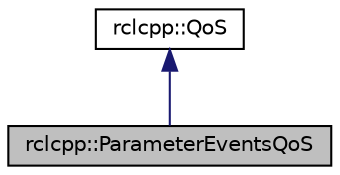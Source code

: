 digraph "rclcpp::ParameterEventsQoS"
{
  edge [fontname="Helvetica",fontsize="10",labelfontname="Helvetica",labelfontsize="10"];
  node [fontname="Helvetica",fontsize="10",shape=record];
  Node2 [label="rclcpp::ParameterEventsQoS",height=0.2,width=0.4,color="black", fillcolor="grey75", style="filled", fontcolor="black"];
  Node3 -> Node2 [dir="back",color="midnightblue",fontsize="10",style="solid",fontname="Helvetica"];
  Node3 [label="rclcpp::QoS",height=0.2,width=0.4,color="black", fillcolor="white", style="filled",URL="$classrclcpp_1_1QoS.html",tooltip="Encapsulation of Quality of Service settings. "];
}
